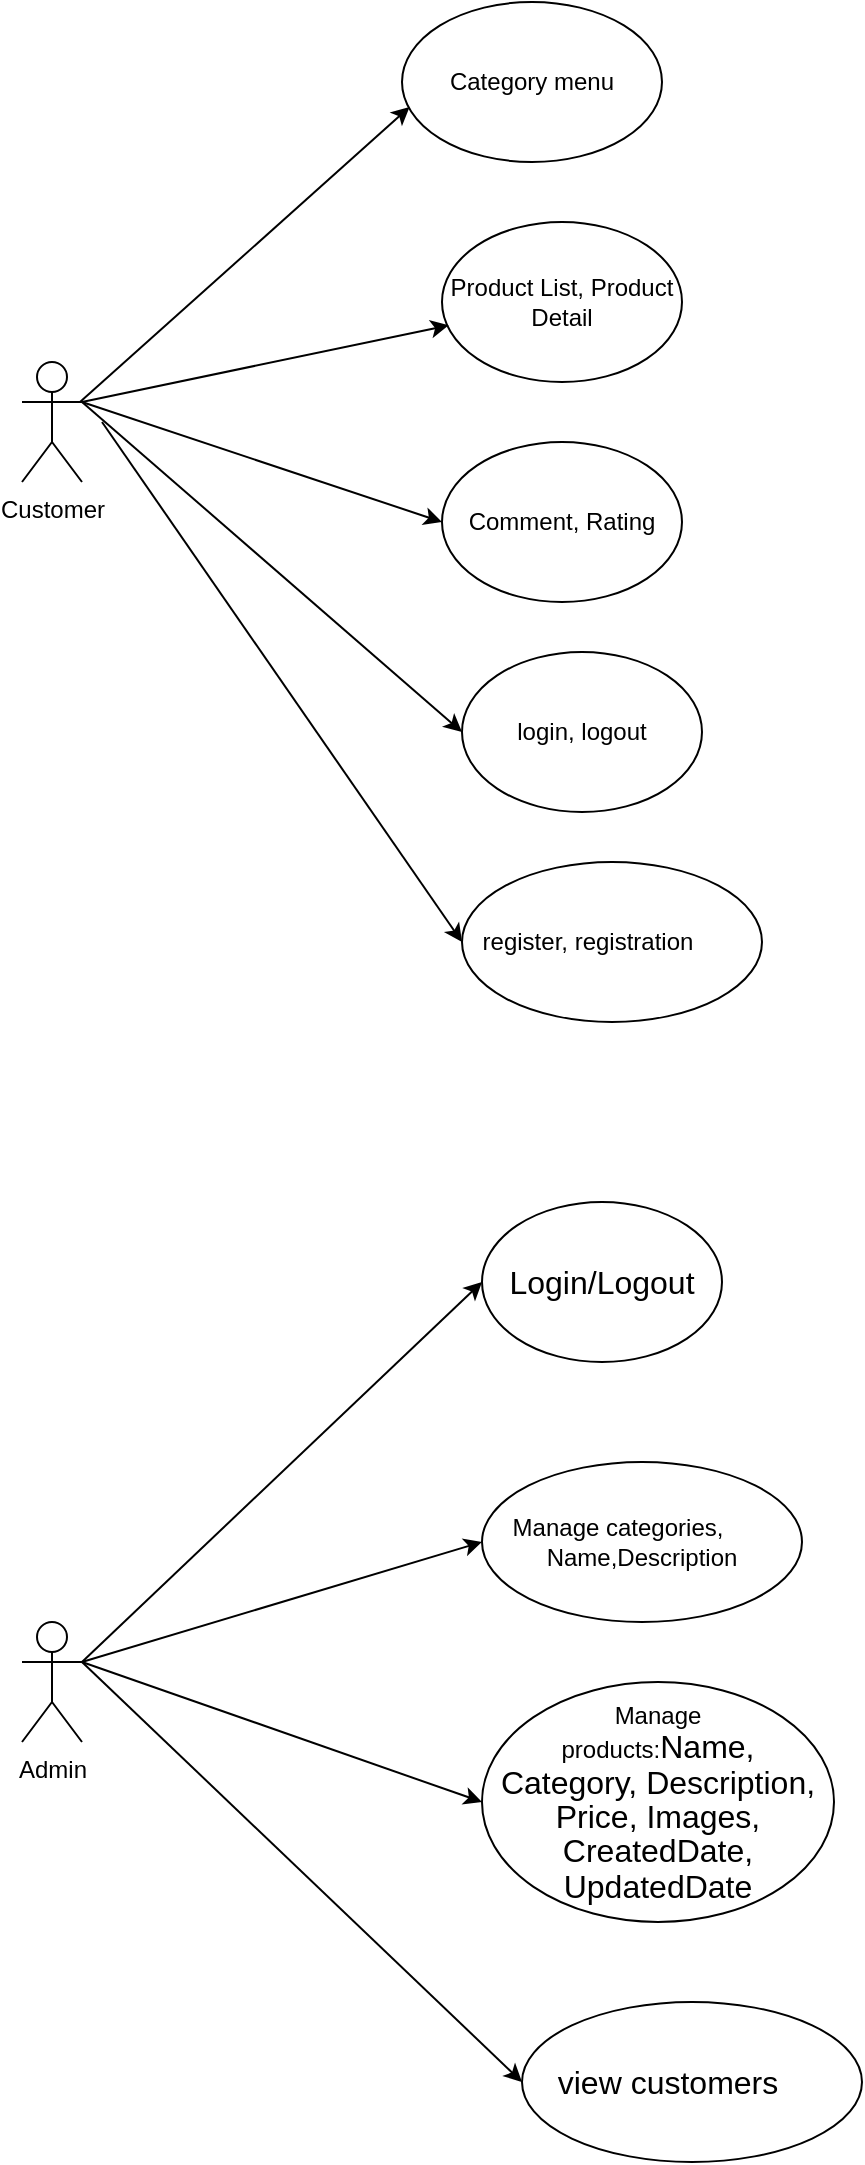 <mxfile version="20.0.1" type="device" pages="2"><diagram id="Cu400E5ci9zloGlANavD" name="Requirements"><mxGraphModel dx="1422" dy="727" grid="1" gridSize="10" guides="1" tooltips="1" connect="1" arrows="1" fold="1" page="1" pageScale="1" pageWidth="827" pageHeight="1169" math="0" shadow="0"><root><mxCell id="0"/><mxCell id="1" parent="0"/><mxCell id="WkDBqi7xBjaOEFh_6CY9-1" value="Customer" style="shape=umlActor;verticalLabelPosition=bottom;verticalAlign=top;html=1;outlineConnect=0;" parent="1" vertex="1"><mxGeometry x="170" y="440" width="30" height="60" as="geometry"/></mxCell><mxCell id="WkDBqi7xBjaOEFh_6CY9-2" value="Admin" style="shape=umlActor;verticalLabelPosition=bottom;verticalAlign=top;html=1;outlineConnect=0;" parent="1" vertex="1"><mxGeometry x="170" y="1070" width="30" height="60" as="geometry"/></mxCell><mxCell id="HoArnX0dQpMnf7hfNFHe-1" value="" style="endArrow=classic;html=1;rounded=0;entryX=0.029;entryY=0.657;entryDx=0;entryDy=0;entryPerimeter=0;" parent="1" target="HoArnX0dQpMnf7hfNFHe-2" edge="1"><mxGeometry width="50" height="50" relative="1" as="geometry"><mxPoint x="199" y="460" as="sourcePoint"/><mxPoint x="350" y="340" as="targetPoint"/></mxGeometry></mxCell><mxCell id="HoArnX0dQpMnf7hfNFHe-2" value="Category menu" style="ellipse;whiteSpace=wrap;html=1;align=center;" parent="1" vertex="1"><mxGeometry x="360" y="260" width="130" height="80" as="geometry"/></mxCell><mxCell id="HoArnX0dQpMnf7hfNFHe-3" value="Product List, Product Detail" style="ellipse;whiteSpace=wrap;html=1;" parent="1" vertex="1"><mxGeometry x="380" y="370" width="120" height="80" as="geometry"/></mxCell><mxCell id="HoArnX0dQpMnf7hfNFHe-4" value="" style="endArrow=classic;html=1;rounded=0;entryX=0.028;entryY=0.646;entryDx=0;entryDy=0;entryPerimeter=0;" parent="1" target="HoArnX0dQpMnf7hfNFHe-3" edge="1"><mxGeometry width="50" height="50" relative="1" as="geometry"><mxPoint x="200" y="460" as="sourcePoint"/><mxPoint x="270" y="440" as="targetPoint"/></mxGeometry></mxCell><mxCell id="HoArnX0dQpMnf7hfNFHe-5" value="Comment, Rating" style="ellipse;whiteSpace=wrap;html=1;" parent="1" vertex="1"><mxGeometry x="380" y="480" width="120" height="80" as="geometry"/></mxCell><mxCell id="HoArnX0dQpMnf7hfNFHe-6" value="" style="endArrow=classic;html=1;rounded=0;entryX=0;entryY=0.5;entryDx=0;entryDy=0;" parent="1" target="HoArnX0dQpMnf7hfNFHe-5" edge="1"><mxGeometry width="50" height="50" relative="1" as="geometry"><mxPoint x="200" y="460" as="sourcePoint"/><mxPoint x="340" y="490" as="targetPoint"/></mxGeometry></mxCell><mxCell id="HoArnX0dQpMnf7hfNFHe-7" value="login, logout" style="ellipse;whiteSpace=wrap;html=1;" parent="1" vertex="1"><mxGeometry x="390" y="585" width="120" height="80" as="geometry"/></mxCell><mxCell id="HoArnX0dQpMnf7hfNFHe-8" value="" style="endArrow=classic;html=1;rounded=0;exitX=1;exitY=0.333;exitDx=0;exitDy=0;exitPerimeter=0;entryX=0;entryY=0.5;entryDx=0;entryDy=0;" parent="1" source="WkDBqi7xBjaOEFh_6CY9-1" target="HoArnX0dQpMnf7hfNFHe-7" edge="1"><mxGeometry width="50" height="50" relative="1" as="geometry"><mxPoint x="290" y="580" as="sourcePoint"/><mxPoint x="340" y="530" as="targetPoint"/></mxGeometry></mxCell><mxCell id="HoArnX0dQpMnf7hfNFHe-9" value="&lt;p style=&quot;text-indent:-.25in;mso-list:l0 level1 lfo1&quot; class=&quot;MsoListParagraph&quot;&gt;register, registration&lt;/p&gt;" style="ellipse;whiteSpace=wrap;html=1;align=center;" parent="1" vertex="1"><mxGeometry x="390" y="690" width="150" height="80" as="geometry"/></mxCell><mxCell id="HoArnX0dQpMnf7hfNFHe-10" value="" style="endArrow=classic;html=1;rounded=0;entryX=0;entryY=0.5;entryDx=0;entryDy=0;" parent="1" target="HoArnX0dQpMnf7hfNFHe-9" edge="1"><mxGeometry width="50" height="50" relative="1" as="geometry"><mxPoint x="210" y="470" as="sourcePoint"/><mxPoint x="270" y="560" as="targetPoint"/></mxGeometry></mxCell><mxCell id="HoArnX0dQpMnf7hfNFHe-11" value="&lt;span style=&quot;font-size:12.0pt;line-height:107%;&lt;br/&gt;font-family:&amp;quot;Calibri&amp;quot;,sans-serif;mso-ascii-theme-font:minor-latin;mso-fareast-font-family:&lt;br/&gt;Calibri;mso-fareast-theme-font:minor-latin;mso-hansi-theme-font:minor-latin;&lt;br/&gt;mso-bidi-font-family:&amp;quot;Times New Roman&amp;quot;;mso-bidi-theme-font:minor-bidi;&lt;br/&gt;mso-ansi-language:EN-US;mso-fareast-language:EN-US;mso-bidi-language:AR-SA&quot;&gt;Login/Logout&lt;/span&gt;" style="ellipse;whiteSpace=wrap;html=1;" parent="1" vertex="1"><mxGeometry x="400" y="860" width="120" height="80" as="geometry"/></mxCell><mxCell id="HoArnX0dQpMnf7hfNFHe-12" value="&lt;p style=&quot;text-indent:-.25in;mso-list:l0 level1 lfo1&quot; class=&quot;MsoListParagraph&quot;&gt;Manage categories, Name,Description&lt;/p&gt;" style="ellipse;whiteSpace=wrap;html=1;" parent="1" vertex="1"><mxGeometry x="400" y="990" width="160" height="80" as="geometry"/></mxCell><mxCell id="HoArnX0dQpMnf7hfNFHe-13" value="&lt;span&gt;Manage&lt;br&gt;products:&lt;/span&gt;&lt;span style=&quot;font-size:12.0pt;line-height:107%;&lt;br/&gt;font-family:&amp;quot;Calibri&amp;quot;,sans-serif;mso-ascii-theme-font:minor-latin;mso-fareast-font-family:&lt;br/&gt;Calibri;mso-fareast-theme-font:minor-latin;mso-hansi-theme-font:minor-latin;&lt;br/&gt;mso-bidi-font-family:&amp;quot;Times New Roman&amp;quot;;mso-bidi-theme-font:minor-bidi;&lt;br/&gt;mso-ansi-language:EN-US;mso-fareast-language:EN-US;mso-bidi-language:AR-SA&quot;&gt;Name,&lt;br/&gt;Category, Description, Price, Images, CreatedDate, UpdatedDate&lt;/span&gt;" style="ellipse;whiteSpace=wrap;html=1;" parent="1" vertex="1"><mxGeometry x="400" y="1100" width="176" height="120" as="geometry"/></mxCell><mxCell id="HoArnX0dQpMnf7hfNFHe-14" value="&lt;p style=&quot;text-indent:-.25in;mso-list:l0 level1 lfo1&quot; class=&quot;MsoListParagraph&quot;&gt;&lt;span style=&quot;font-size:12.0pt;line-height:107%&quot;&gt;view customers&lt;/span&gt;&lt;/p&gt;" style="ellipse;whiteSpace=wrap;html=1;" parent="1" vertex="1"><mxGeometry x="420" y="1260" width="170" height="80" as="geometry"/></mxCell><mxCell id="HoArnX0dQpMnf7hfNFHe-15" value="" style="endArrow=classic;html=1;rounded=0;entryX=0;entryY=0.5;entryDx=0;entryDy=0;exitX=1;exitY=0.333;exitDx=0;exitDy=0;exitPerimeter=0;" parent="1" source="WkDBqi7xBjaOEFh_6CY9-2" target="HoArnX0dQpMnf7hfNFHe-11" edge="1"><mxGeometry width="50" height="50" relative="1" as="geometry"><mxPoint x="200" y="1110" as="sourcePoint"/><mxPoint x="250" y="1060" as="targetPoint"/></mxGeometry></mxCell><mxCell id="HoArnX0dQpMnf7hfNFHe-16" value="" style="endArrow=classic;html=1;rounded=0;entryX=0;entryY=0.5;entryDx=0;entryDy=0;exitX=1;exitY=0.333;exitDx=0;exitDy=0;exitPerimeter=0;" parent="1" source="WkDBqi7xBjaOEFh_6CY9-2" target="HoArnX0dQpMnf7hfNFHe-12" edge="1"><mxGeometry width="50" height="50" relative="1" as="geometry"><mxPoint x="310" y="1090" as="sourcePoint"/><mxPoint x="360" y="1040" as="targetPoint"/></mxGeometry></mxCell><mxCell id="HoArnX0dQpMnf7hfNFHe-17" value="" style="endArrow=classic;html=1;rounded=0;entryX=0;entryY=0.5;entryDx=0;entryDy=0;exitX=1;exitY=0.333;exitDx=0;exitDy=0;exitPerimeter=0;" parent="1" source="WkDBqi7xBjaOEFh_6CY9-2" target="HoArnX0dQpMnf7hfNFHe-13" edge="1"><mxGeometry width="50" height="50" relative="1" as="geometry"><mxPoint x="230" y="1190" as="sourcePoint"/><mxPoint x="280" y="1140" as="targetPoint"/></mxGeometry></mxCell><mxCell id="HoArnX0dQpMnf7hfNFHe-18" value="" style="endArrow=classic;html=1;rounded=0;entryX=0;entryY=0.5;entryDx=0;entryDy=0;exitX=1;exitY=0.333;exitDx=0;exitDy=0;exitPerimeter=0;" parent="1" source="WkDBqi7xBjaOEFh_6CY9-2" target="HoArnX0dQpMnf7hfNFHe-14" edge="1"><mxGeometry width="50" height="50" relative="1" as="geometry"><mxPoint x="270" y="1330" as="sourcePoint"/><mxPoint x="320" y="1280" as="targetPoint"/></mxGeometry></mxCell></root></mxGraphModel></diagram><diagram id="KN88oH8twPdrCEdoy_E6" name="Entity"><mxGraphModel dx="1422" dy="727" grid="1" gridSize="10" guides="1" tooltips="1" connect="1" arrows="1" fold="1" page="1" pageScale="1" pageWidth="827" pageHeight="1169" math="0" shadow="0"><root><mxCell id="0"/><mxCell id="1" parent="0"/><mxCell id="UZqtg6xPMMoDz46Rg-Ut-1" value="Customer" style="shape=table;startSize=30;container=1;collapsible=1;childLayout=tableLayout;fixedRows=1;rowLines=0;fontStyle=1;align=center;resizeLast=1;" parent="1" vertex="1"><mxGeometry x="60" y="140" width="180" height="190" as="geometry"/></mxCell><mxCell id="UZqtg6xPMMoDz46Rg-Ut-2" value="" style="shape=tableRow;horizontal=0;startSize=0;swimlaneHead=0;swimlaneBody=0;fillColor=none;collapsible=0;dropTarget=0;points=[[0,0.5],[1,0.5]];portConstraint=eastwest;top=0;left=0;right=0;bottom=1;" parent="UZqtg6xPMMoDz46Rg-Ut-1" vertex="1"><mxGeometry y="30" width="180" height="30" as="geometry"/></mxCell><mxCell id="UZqtg6xPMMoDz46Rg-Ut-3" value="PK" style="shape=partialRectangle;connectable=0;fillColor=none;top=0;left=0;bottom=0;right=0;fontStyle=1;overflow=hidden;" parent="UZqtg6xPMMoDz46Rg-Ut-2" vertex="1"><mxGeometry width="30" height="30" as="geometry"><mxRectangle width="30" height="30" as="alternateBounds"/></mxGeometry></mxCell><mxCell id="UZqtg6xPMMoDz46Rg-Ut-4" value="Username" style="shape=partialRectangle;connectable=0;fillColor=none;top=0;left=0;bottom=0;right=0;align=left;spacingLeft=6;fontStyle=5;overflow=hidden;" parent="UZqtg6xPMMoDz46Rg-Ut-2" vertex="1"><mxGeometry x="30" width="150" height="30" as="geometry"><mxRectangle width="150" height="30" as="alternateBounds"/></mxGeometry></mxCell><mxCell id="UZqtg6xPMMoDz46Rg-Ut-5" value="" style="shape=tableRow;horizontal=0;startSize=0;swimlaneHead=0;swimlaneBody=0;fillColor=none;collapsible=0;dropTarget=0;points=[[0,0.5],[1,0.5]];portConstraint=eastwest;top=0;left=0;right=0;bottom=0;" parent="UZqtg6xPMMoDz46Rg-Ut-1" vertex="1"><mxGeometry y="60" width="180" height="30" as="geometry"/></mxCell><mxCell id="UZqtg6xPMMoDz46Rg-Ut-6" value="" style="shape=partialRectangle;connectable=0;fillColor=none;top=0;left=0;bottom=0;right=0;editable=1;overflow=hidden;" parent="UZqtg6xPMMoDz46Rg-Ut-5" vertex="1"><mxGeometry width="30" height="30" as="geometry"><mxRectangle width="30" height="30" as="alternateBounds"/></mxGeometry></mxCell><mxCell id="UZqtg6xPMMoDz46Rg-Ut-7" value="password" style="shape=partialRectangle;connectable=0;fillColor=none;top=0;left=0;bottom=0;right=0;align=left;spacingLeft=6;overflow=hidden;" parent="UZqtg6xPMMoDz46Rg-Ut-5" vertex="1"><mxGeometry x="30" width="150" height="30" as="geometry"><mxRectangle width="150" height="30" as="alternateBounds"/></mxGeometry></mxCell><mxCell id="UZqtg6xPMMoDz46Rg-Ut-8" value="" style="shape=tableRow;horizontal=0;startSize=0;swimlaneHead=0;swimlaneBody=0;fillColor=none;collapsible=0;dropTarget=0;points=[[0,0.5],[1,0.5]];portConstraint=eastwest;top=0;left=0;right=0;bottom=0;" parent="UZqtg6xPMMoDz46Rg-Ut-1" vertex="1"><mxGeometry y="90" width="180" height="30" as="geometry"/></mxCell><mxCell id="UZqtg6xPMMoDz46Rg-Ut-9" value="" style="shape=partialRectangle;connectable=0;fillColor=none;top=0;left=0;bottom=0;right=0;editable=1;overflow=hidden;" parent="UZqtg6xPMMoDz46Rg-Ut-8" vertex="1"><mxGeometry width="30" height="30" as="geometry"><mxRectangle width="30" height="30" as="alternateBounds"/></mxGeometry></mxCell><mxCell id="UZqtg6xPMMoDz46Rg-Ut-10" value="Active" style="shape=partialRectangle;connectable=0;fillColor=none;top=0;left=0;bottom=0;right=0;align=left;spacingLeft=6;overflow=hidden;" parent="UZqtg6xPMMoDz46Rg-Ut-8" vertex="1"><mxGeometry x="30" width="150" height="30" as="geometry"><mxRectangle width="150" height="30" as="alternateBounds"/></mxGeometry></mxCell><mxCell id="UZqtg6xPMMoDz46Rg-Ut-11" value="" style="shape=tableRow;horizontal=0;startSize=0;swimlaneHead=0;swimlaneBody=0;fillColor=none;collapsible=0;dropTarget=0;points=[[0,0.5],[1,0.5]];portConstraint=eastwest;top=0;left=0;right=0;bottom=0;" parent="UZqtg6xPMMoDz46Rg-Ut-1" vertex="1"><mxGeometry y="120" width="180" height="30" as="geometry"/></mxCell><mxCell id="UZqtg6xPMMoDz46Rg-Ut-12" value="" style="shape=partialRectangle;connectable=0;fillColor=none;top=0;left=0;bottom=0;right=0;editable=1;overflow=hidden;" parent="UZqtg6xPMMoDz46Rg-Ut-11" vertex="1"><mxGeometry width="30" height="30" as="geometry"><mxRectangle width="30" height="30" as="alternateBounds"/></mxGeometry></mxCell><mxCell id="UZqtg6xPMMoDz46Rg-Ut-13" value="Admin" style="shape=partialRectangle;connectable=0;fillColor=none;top=0;left=0;bottom=0;right=0;align=left;spacingLeft=6;overflow=hidden;" parent="UZqtg6xPMMoDz46Rg-Ut-11" vertex="1"><mxGeometry x="30" width="150" height="30" as="geometry"><mxRectangle width="150" height="30" as="alternateBounds"/></mxGeometry></mxCell><mxCell id="DOjdBwhhN2OBzWz2_zPS-1" value="" style="shape=tableRow;horizontal=0;startSize=0;swimlaneHead=0;swimlaneBody=0;fillColor=none;collapsible=0;dropTarget=0;points=[[0,0.5],[1,0.5]];portConstraint=eastwest;top=0;left=0;right=0;bottom=0;" vertex="1" parent="UZqtg6xPMMoDz46Rg-Ut-1"><mxGeometry y="150" width="180" height="30" as="geometry"/></mxCell><mxCell id="DOjdBwhhN2OBzWz2_zPS-2" value="" style="shape=partialRectangle;connectable=0;fillColor=none;top=0;left=0;bottom=0;right=0;editable=1;overflow=hidden;" vertex="1" parent="DOjdBwhhN2OBzWz2_zPS-1"><mxGeometry width="30" height="30" as="geometry"><mxRectangle width="30" height="30" as="alternateBounds"/></mxGeometry></mxCell><mxCell id="DOjdBwhhN2OBzWz2_zPS-3" value="Full Name" style="shape=partialRectangle;connectable=0;fillColor=none;top=0;left=0;bottom=0;right=0;align=left;spacingLeft=6;overflow=hidden;" vertex="1" parent="DOjdBwhhN2OBzWz2_zPS-1"><mxGeometry x="30" width="150" height="30" as="geometry"><mxRectangle width="150" height="30" as="alternateBounds"/></mxGeometry></mxCell><mxCell id="UZqtg6xPMMoDz46Rg-Ut-14" value="Product" style="shape=table;startSize=30;container=1;collapsible=1;childLayout=tableLayout;fixedRows=1;rowLines=0;fontStyle=1;align=center;resizeLast=1;" parent="1" vertex="1"><mxGeometry x="680" y="110" width="180" height="365" as="geometry"/></mxCell><mxCell id="UZqtg6xPMMoDz46Rg-Ut-15" value="" style="shape=tableRow;horizontal=0;startSize=0;swimlaneHead=0;swimlaneBody=0;fillColor=none;collapsible=0;dropTarget=0;points=[[0,0.5],[1,0.5]];portConstraint=eastwest;top=0;left=0;right=0;bottom=1;" parent="UZqtg6xPMMoDz46Rg-Ut-14" vertex="1"><mxGeometry y="30" width="180" height="30" as="geometry"/></mxCell><mxCell id="UZqtg6xPMMoDz46Rg-Ut-16" value="PK" style="shape=partialRectangle;connectable=0;fillColor=none;top=0;left=0;bottom=0;right=0;fontStyle=1;overflow=hidden;" parent="UZqtg6xPMMoDz46Rg-Ut-15" vertex="1"><mxGeometry width="30" height="30" as="geometry"><mxRectangle width="30" height="30" as="alternateBounds"/></mxGeometry></mxCell><mxCell id="UZqtg6xPMMoDz46Rg-Ut-17" value="ProductID" style="shape=partialRectangle;connectable=0;fillColor=none;top=0;left=0;bottom=0;right=0;align=left;spacingLeft=6;fontStyle=5;overflow=hidden;" parent="UZqtg6xPMMoDz46Rg-Ut-15" vertex="1"><mxGeometry x="30" width="150" height="30" as="geometry"><mxRectangle width="150" height="30" as="alternateBounds"/></mxGeometry></mxCell><mxCell id="UZqtg6xPMMoDz46Rg-Ut-18" value="" style="shape=tableRow;horizontal=0;startSize=0;swimlaneHead=0;swimlaneBody=0;fillColor=none;collapsible=0;dropTarget=0;points=[[0,0.5],[1,0.5]];portConstraint=eastwest;top=0;left=0;right=0;bottom=0;" parent="UZqtg6xPMMoDz46Rg-Ut-14" vertex="1"><mxGeometry y="60" width="180" height="30" as="geometry"/></mxCell><mxCell id="UZqtg6xPMMoDz46Rg-Ut-19" value="" style="shape=partialRectangle;connectable=0;fillColor=none;top=0;left=0;bottom=0;right=0;editable=1;overflow=hidden;" parent="UZqtg6xPMMoDz46Rg-Ut-18" vertex="1"><mxGeometry width="30" height="30" as="geometry"><mxRectangle width="30" height="30" as="alternateBounds"/></mxGeometry></mxCell><mxCell id="UZqtg6xPMMoDz46Rg-Ut-20" value="Name" style="shape=partialRectangle;connectable=0;fillColor=none;top=0;left=0;bottom=0;right=0;align=left;spacingLeft=6;overflow=hidden;" parent="UZqtg6xPMMoDz46Rg-Ut-18" vertex="1"><mxGeometry x="30" width="150" height="30" as="geometry"><mxRectangle width="150" height="30" as="alternateBounds"/></mxGeometry></mxCell><mxCell id="UZqtg6xPMMoDz46Rg-Ut-21" value="" style="shape=tableRow;horizontal=0;startSize=0;swimlaneHead=0;swimlaneBody=0;fillColor=none;collapsible=0;dropTarget=0;points=[[0,0.5],[1,0.5]];portConstraint=eastwest;top=0;left=0;right=0;bottom=0;" parent="UZqtg6xPMMoDz46Rg-Ut-14" vertex="1"><mxGeometry y="90" width="180" height="30" as="geometry"/></mxCell><mxCell id="UZqtg6xPMMoDz46Rg-Ut-22" value="FK" style="shape=partialRectangle;connectable=0;fillColor=none;top=0;left=0;bottom=0;right=0;editable=1;overflow=hidden;" parent="UZqtg6xPMMoDz46Rg-Ut-21" vertex="1"><mxGeometry width="30" height="30" as="geometry"><mxRectangle width="30" height="30" as="alternateBounds"/></mxGeometry></mxCell><mxCell id="UZqtg6xPMMoDz46Rg-Ut-23" value="Category" style="shape=partialRectangle;connectable=0;fillColor=none;top=0;left=0;bottom=0;right=0;align=left;spacingLeft=6;overflow=hidden;" parent="UZqtg6xPMMoDz46Rg-Ut-21" vertex="1"><mxGeometry x="30" width="150" height="30" as="geometry"><mxRectangle width="150" height="30" as="alternateBounds"/></mxGeometry></mxCell><mxCell id="UZqtg6xPMMoDz46Rg-Ut-24" value="" style="shape=tableRow;horizontal=0;startSize=0;swimlaneHead=0;swimlaneBody=0;fillColor=none;collapsible=0;dropTarget=0;points=[[0,0.5],[1,0.5]];portConstraint=eastwest;top=0;left=0;right=0;bottom=0;" parent="UZqtg6xPMMoDz46Rg-Ut-14" vertex="1"><mxGeometry y="120" width="180" height="30" as="geometry"/></mxCell><mxCell id="UZqtg6xPMMoDz46Rg-Ut-25" value="" style="shape=partialRectangle;connectable=0;fillColor=none;top=0;left=0;bottom=0;right=0;editable=1;overflow=hidden;" parent="UZqtg6xPMMoDz46Rg-Ut-24" vertex="1"><mxGeometry width="30" height="30" as="geometry"><mxRectangle width="30" height="30" as="alternateBounds"/></mxGeometry></mxCell><mxCell id="UZqtg6xPMMoDz46Rg-Ut-26" value="Price" style="shape=partialRectangle;connectable=0;fillColor=none;top=0;left=0;bottom=0;right=0;align=left;spacingLeft=6;overflow=hidden;" parent="UZqtg6xPMMoDz46Rg-Ut-24" vertex="1"><mxGeometry x="30" width="150" height="30" as="geometry"><mxRectangle width="150" height="30" as="alternateBounds"/></mxGeometry></mxCell><mxCell id="UZqtg6xPMMoDz46Rg-Ut-88" value="" style="shape=tableRow;horizontal=0;startSize=0;swimlaneHead=0;swimlaneBody=0;fillColor=none;collapsible=0;dropTarget=0;points=[[0,0.5],[1,0.5]];portConstraint=eastwest;top=0;left=0;right=0;bottom=0;" parent="UZqtg6xPMMoDz46Rg-Ut-14" vertex="1"><mxGeometry y="150" width="180" height="30" as="geometry"/></mxCell><mxCell id="UZqtg6xPMMoDz46Rg-Ut-89" value="" style="shape=partialRectangle;connectable=0;fillColor=none;top=0;left=0;bottom=0;right=0;editable=1;overflow=hidden;" parent="UZqtg6xPMMoDz46Rg-Ut-88" vertex="1"><mxGeometry width="30" height="30" as="geometry"><mxRectangle width="30" height="30" as="alternateBounds"/></mxGeometry></mxCell><mxCell id="UZqtg6xPMMoDz46Rg-Ut-90" value="Quantity" style="shape=partialRectangle;connectable=0;fillColor=none;top=0;left=0;bottom=0;right=0;align=left;spacingLeft=6;overflow=hidden;" parent="UZqtg6xPMMoDz46Rg-Ut-88" vertex="1"><mxGeometry x="30" width="150" height="30" as="geometry"><mxRectangle width="150" height="30" as="alternateBounds"/></mxGeometry></mxCell><mxCell id="UZqtg6xPMMoDz46Rg-Ut-53" value="" style="shape=tableRow;horizontal=0;startSize=0;swimlaneHead=0;swimlaneBody=0;fillColor=none;collapsible=0;dropTarget=0;points=[[0,0.5],[1,0.5]];portConstraint=eastwest;top=0;left=0;right=0;bottom=0;" parent="UZqtg6xPMMoDz46Rg-Ut-14" vertex="1"><mxGeometry y="180" width="180" height="30" as="geometry"/></mxCell><mxCell id="UZqtg6xPMMoDz46Rg-Ut-54" value="" style="shape=partialRectangle;connectable=0;fillColor=none;top=0;left=0;bottom=0;right=0;editable=1;overflow=hidden;" parent="UZqtg6xPMMoDz46Rg-Ut-53" vertex="1"><mxGeometry width="30" height="30" as="geometry"><mxRectangle width="30" height="30" as="alternateBounds"/></mxGeometry></mxCell><mxCell id="UZqtg6xPMMoDz46Rg-Ut-55" value="Images" style="shape=partialRectangle;connectable=0;fillColor=none;top=0;left=0;bottom=0;right=0;align=left;spacingLeft=6;overflow=hidden;" parent="UZqtg6xPMMoDz46Rg-Ut-53" vertex="1"><mxGeometry x="30" width="150" height="30" as="geometry"><mxRectangle width="150" height="30" as="alternateBounds"/></mxGeometry></mxCell><mxCell id="UZqtg6xPMMoDz46Rg-Ut-56" value="" style="shape=tableRow;horizontal=0;startSize=0;swimlaneHead=0;swimlaneBody=0;fillColor=none;collapsible=0;dropTarget=0;points=[[0,0.5],[1,0.5]];portConstraint=eastwest;top=0;left=0;right=0;bottom=0;" parent="UZqtg6xPMMoDz46Rg-Ut-14" vertex="1"><mxGeometry y="210" width="180" height="30" as="geometry"/></mxCell><mxCell id="UZqtg6xPMMoDz46Rg-Ut-57" value="" style="shape=partialRectangle;connectable=0;fillColor=none;top=0;left=0;bottom=0;right=0;editable=1;overflow=hidden;" parent="UZqtg6xPMMoDz46Rg-Ut-56" vertex="1"><mxGeometry width="30" height="30" as="geometry"><mxRectangle width="30" height="30" as="alternateBounds"/></mxGeometry></mxCell><mxCell id="UZqtg6xPMMoDz46Rg-Ut-58" value="Created date" style="shape=partialRectangle;connectable=0;fillColor=none;top=0;left=0;bottom=0;right=0;align=left;spacingLeft=6;overflow=hidden;" parent="UZqtg6xPMMoDz46Rg-Ut-56" vertex="1"><mxGeometry x="30" width="150" height="30" as="geometry"><mxRectangle width="150" height="30" as="alternateBounds"/></mxGeometry></mxCell><mxCell id="UZqtg6xPMMoDz46Rg-Ut-59" value="" style="shape=tableRow;horizontal=0;startSize=0;swimlaneHead=0;swimlaneBody=0;fillColor=none;collapsible=0;dropTarget=0;points=[[0,0.5],[1,0.5]];portConstraint=eastwest;top=0;left=0;right=0;bottom=0;" parent="UZqtg6xPMMoDz46Rg-Ut-14" vertex="1"><mxGeometry y="240" width="180" height="30" as="geometry"/></mxCell><mxCell id="UZqtg6xPMMoDz46Rg-Ut-60" value="" style="shape=partialRectangle;connectable=0;fillColor=none;top=0;left=0;bottom=0;right=0;editable=1;overflow=hidden;" parent="UZqtg6xPMMoDz46Rg-Ut-59" vertex="1"><mxGeometry width="30" height="30" as="geometry"><mxRectangle width="30" height="30" as="alternateBounds"/></mxGeometry></mxCell><mxCell id="UZqtg6xPMMoDz46Rg-Ut-61" value="Updated date" style="shape=partialRectangle;connectable=0;fillColor=none;top=0;left=0;bottom=0;right=0;align=left;spacingLeft=6;overflow=hidden;" parent="UZqtg6xPMMoDz46Rg-Ut-59" vertex="1"><mxGeometry x="30" width="150" height="30" as="geometry"><mxRectangle width="150" height="30" as="alternateBounds"/></mxGeometry></mxCell><mxCell id="UZqtg6xPMMoDz46Rg-Ut-62" value="" style="shape=tableRow;horizontal=0;startSize=0;swimlaneHead=0;swimlaneBody=0;fillColor=none;collapsible=0;dropTarget=0;points=[[0,0.5],[1,0.5]];portConstraint=eastwest;top=0;left=0;right=0;bottom=0;" parent="UZqtg6xPMMoDz46Rg-Ut-14" vertex="1"><mxGeometry y="270" width="180" height="30" as="geometry"/></mxCell><mxCell id="UZqtg6xPMMoDz46Rg-Ut-63" value="" style="shape=partialRectangle;connectable=0;fillColor=none;top=0;left=0;bottom=0;right=0;editable=1;overflow=hidden;" parent="UZqtg6xPMMoDz46Rg-Ut-62" vertex="1"><mxGeometry width="30" height="30" as="geometry"><mxRectangle width="30" height="30" as="alternateBounds"/></mxGeometry></mxCell><mxCell id="UZqtg6xPMMoDz46Rg-Ut-64" value="Rate" style="shape=partialRectangle;connectable=0;fillColor=none;top=0;left=0;bottom=0;right=0;align=left;spacingLeft=6;overflow=hidden;" parent="UZqtg6xPMMoDz46Rg-Ut-62" vertex="1"><mxGeometry x="30" width="150" height="30" as="geometry"><mxRectangle width="150" height="30" as="alternateBounds"/></mxGeometry></mxCell><mxCell id="UZqtg6xPMMoDz46Rg-Ut-78" value="" style="shape=tableRow;horizontal=0;startSize=0;swimlaneHead=0;swimlaneBody=0;fillColor=none;collapsible=0;dropTarget=0;points=[[0,0.5],[1,0.5]];portConstraint=eastwest;top=0;left=0;right=0;bottom=0;" parent="UZqtg6xPMMoDz46Rg-Ut-14" vertex="1"><mxGeometry y="300" width="180" height="30" as="geometry"/></mxCell><mxCell id="UZqtg6xPMMoDz46Rg-Ut-79" value="" style="shape=partialRectangle;connectable=0;fillColor=none;top=0;left=0;bottom=0;right=0;editable=1;overflow=hidden;" parent="UZqtg6xPMMoDz46Rg-Ut-78" vertex="1"><mxGeometry width="30" height="30" as="geometry"><mxRectangle width="30" height="30" as="alternateBounds"/></mxGeometry></mxCell><mxCell id="UZqtg6xPMMoDz46Rg-Ut-80" value="Active" style="shape=partialRectangle;connectable=0;fillColor=none;top=0;left=0;bottom=0;right=0;align=left;spacingLeft=6;overflow=hidden;" parent="UZqtg6xPMMoDz46Rg-Ut-78" vertex="1"><mxGeometry x="30" width="150" height="30" as="geometry"><mxRectangle width="150" height="30" as="alternateBounds"/></mxGeometry></mxCell><mxCell id="UZqtg6xPMMoDz46Rg-Ut-27" value="Category" style="shape=table;startSize=30;container=1;collapsible=1;childLayout=tableLayout;fixedRows=1;rowLines=0;fontStyle=1;align=center;resizeLast=1;" parent="1" vertex="1"><mxGeometry x="70" y="410" width="180" height="160" as="geometry"/></mxCell><mxCell id="UZqtg6xPMMoDz46Rg-Ut-28" value="" style="shape=tableRow;horizontal=0;startSize=0;swimlaneHead=0;swimlaneBody=0;fillColor=none;collapsible=0;dropTarget=0;points=[[0,0.5],[1,0.5]];portConstraint=eastwest;top=0;left=0;right=0;bottom=1;" parent="UZqtg6xPMMoDz46Rg-Ut-27" vertex="1"><mxGeometry y="30" width="180" height="30" as="geometry"/></mxCell><mxCell id="UZqtg6xPMMoDz46Rg-Ut-29" value="PK" style="shape=partialRectangle;connectable=0;fillColor=none;top=0;left=0;bottom=0;right=0;fontStyle=1;overflow=hidden;" parent="UZqtg6xPMMoDz46Rg-Ut-28" vertex="1"><mxGeometry width="30" height="30" as="geometry"><mxRectangle width="30" height="30" as="alternateBounds"/></mxGeometry></mxCell><mxCell id="UZqtg6xPMMoDz46Rg-Ut-30" value="Category ID" style="shape=partialRectangle;connectable=0;fillColor=none;top=0;left=0;bottom=0;right=0;align=left;spacingLeft=6;fontStyle=5;overflow=hidden;" parent="UZqtg6xPMMoDz46Rg-Ut-28" vertex="1"><mxGeometry x="30" width="150" height="30" as="geometry"><mxRectangle width="150" height="30" as="alternateBounds"/></mxGeometry></mxCell><mxCell id="UZqtg6xPMMoDz46Rg-Ut-31" value="" style="shape=tableRow;horizontal=0;startSize=0;swimlaneHead=0;swimlaneBody=0;fillColor=none;collapsible=0;dropTarget=0;points=[[0,0.5],[1,0.5]];portConstraint=eastwest;top=0;left=0;right=0;bottom=0;" parent="UZqtg6xPMMoDz46Rg-Ut-27" vertex="1"><mxGeometry y="60" width="180" height="30" as="geometry"/></mxCell><mxCell id="UZqtg6xPMMoDz46Rg-Ut-32" value="" style="shape=partialRectangle;connectable=0;fillColor=none;top=0;left=0;bottom=0;right=0;editable=1;overflow=hidden;" parent="UZqtg6xPMMoDz46Rg-Ut-31" vertex="1"><mxGeometry width="30" height="30" as="geometry"><mxRectangle width="30" height="30" as="alternateBounds"/></mxGeometry></mxCell><mxCell id="UZqtg6xPMMoDz46Rg-Ut-33" value="Name" style="shape=partialRectangle;connectable=0;fillColor=none;top=0;left=0;bottom=0;right=0;align=left;spacingLeft=6;overflow=hidden;" parent="UZqtg6xPMMoDz46Rg-Ut-31" vertex="1"><mxGeometry x="30" width="150" height="30" as="geometry"><mxRectangle width="150" height="30" as="alternateBounds"/></mxGeometry></mxCell><mxCell id="UZqtg6xPMMoDz46Rg-Ut-34" value="" style="shape=tableRow;horizontal=0;startSize=0;swimlaneHead=0;swimlaneBody=0;fillColor=none;collapsible=0;dropTarget=0;points=[[0,0.5],[1,0.5]];portConstraint=eastwest;top=0;left=0;right=0;bottom=0;" parent="UZqtg6xPMMoDz46Rg-Ut-27" vertex="1"><mxGeometry y="90" width="180" height="30" as="geometry"/></mxCell><mxCell id="UZqtg6xPMMoDz46Rg-Ut-35" value="" style="shape=partialRectangle;connectable=0;fillColor=none;top=0;left=0;bottom=0;right=0;editable=1;overflow=hidden;" parent="UZqtg6xPMMoDz46Rg-Ut-34" vertex="1"><mxGeometry width="30" height="30" as="geometry"><mxRectangle width="30" height="30" as="alternateBounds"/></mxGeometry></mxCell><mxCell id="UZqtg6xPMMoDz46Rg-Ut-36" value="Description" style="shape=partialRectangle;connectable=0;fillColor=none;top=0;left=0;bottom=0;right=0;align=left;spacingLeft=6;overflow=hidden;" parent="UZqtg6xPMMoDz46Rg-Ut-34" vertex="1"><mxGeometry x="30" width="150" height="30" as="geometry"><mxRectangle width="150" height="30" as="alternateBounds"/></mxGeometry></mxCell><mxCell id="UZqtg6xPMMoDz46Rg-Ut-37" value="" style="shape=tableRow;horizontal=0;startSize=0;swimlaneHead=0;swimlaneBody=0;fillColor=none;collapsible=0;dropTarget=0;points=[[0,0.5],[1,0.5]];portConstraint=eastwest;top=0;left=0;right=0;bottom=0;" parent="UZqtg6xPMMoDz46Rg-Ut-27" vertex="1"><mxGeometry y="120" width="180" height="30" as="geometry"/></mxCell><mxCell id="UZqtg6xPMMoDz46Rg-Ut-38" value="" style="shape=partialRectangle;connectable=0;fillColor=none;top=0;left=0;bottom=0;right=0;editable=1;overflow=hidden;" parent="UZqtg6xPMMoDz46Rg-Ut-37" vertex="1"><mxGeometry width="30" height="30" as="geometry"><mxRectangle width="30" height="30" as="alternateBounds"/></mxGeometry></mxCell><mxCell id="UZqtg6xPMMoDz46Rg-Ut-39" value="Active" style="shape=partialRectangle;connectable=0;fillColor=none;top=0;left=0;bottom=0;right=0;align=left;spacingLeft=6;overflow=hidden;" parent="UZqtg6xPMMoDz46Rg-Ut-37" vertex="1"><mxGeometry x="30" width="150" height="30" as="geometry"><mxRectangle width="150" height="30" as="alternateBounds"/></mxGeometry></mxCell><mxCell id="UZqtg6xPMMoDz46Rg-Ut-65" value="Rate" style="shape=table;startSize=30;container=1;collapsible=1;childLayout=tableLayout;fixedRows=1;rowLines=0;fontStyle=1;align=center;resizeLast=1;" parent="1" vertex="1"><mxGeometry x="360" y="410" width="180" height="190" as="geometry"/></mxCell><mxCell id="UZqtg6xPMMoDz46Rg-Ut-66" value="" style="shape=tableRow;horizontal=0;startSize=0;swimlaneHead=0;swimlaneBody=0;fillColor=none;collapsible=0;dropTarget=0;points=[[0,0.5],[1,0.5]];portConstraint=eastwest;top=0;left=0;right=0;bottom=1;" parent="UZqtg6xPMMoDz46Rg-Ut-65" vertex="1"><mxGeometry y="30" width="180" height="30" as="geometry"/></mxCell><mxCell id="UZqtg6xPMMoDz46Rg-Ut-67" value="PK" style="shape=partialRectangle;connectable=0;fillColor=none;top=0;left=0;bottom=0;right=0;fontStyle=1;overflow=hidden;" parent="UZqtg6xPMMoDz46Rg-Ut-66" vertex="1"><mxGeometry width="30" height="30" as="geometry"><mxRectangle width="30" height="30" as="alternateBounds"/></mxGeometry></mxCell><mxCell id="UZqtg6xPMMoDz46Rg-Ut-68" value="Rate ID" style="shape=partialRectangle;connectable=0;fillColor=none;top=0;left=0;bottom=0;right=0;align=left;spacingLeft=6;fontStyle=5;overflow=hidden;" parent="UZqtg6xPMMoDz46Rg-Ut-66" vertex="1"><mxGeometry x="30" width="150" height="30" as="geometry"><mxRectangle width="150" height="30" as="alternateBounds"/></mxGeometry></mxCell><mxCell id="UZqtg6xPMMoDz46Rg-Ut-69" value="" style="shape=tableRow;horizontal=0;startSize=0;swimlaneHead=0;swimlaneBody=0;fillColor=none;collapsible=0;dropTarget=0;points=[[0,0.5],[1,0.5]];portConstraint=eastwest;top=0;left=0;right=0;bottom=0;" parent="UZqtg6xPMMoDz46Rg-Ut-65" vertex="1"><mxGeometry y="60" width="180" height="30" as="geometry"/></mxCell><mxCell id="UZqtg6xPMMoDz46Rg-Ut-70" value="FK" style="shape=partialRectangle;connectable=0;fillColor=none;top=0;left=0;bottom=0;right=0;editable=1;overflow=hidden;" parent="UZqtg6xPMMoDz46Rg-Ut-69" vertex="1"><mxGeometry width="30" height="30" as="geometry"><mxRectangle width="30" height="30" as="alternateBounds"/></mxGeometry></mxCell><mxCell id="UZqtg6xPMMoDz46Rg-Ut-71" value="ProductID" style="shape=partialRectangle;connectable=0;fillColor=none;top=0;left=0;bottom=0;right=0;align=left;spacingLeft=6;overflow=hidden;" parent="UZqtg6xPMMoDz46Rg-Ut-69" vertex="1"><mxGeometry x="30" width="150" height="30" as="geometry"><mxRectangle width="150" height="30" as="alternateBounds"/></mxGeometry></mxCell><mxCell id="UZqtg6xPMMoDz46Rg-Ut-72" value="" style="shape=tableRow;horizontal=0;startSize=0;swimlaneHead=0;swimlaneBody=0;fillColor=none;collapsible=0;dropTarget=0;points=[[0,0.5],[1,0.5]];portConstraint=eastwest;top=0;left=0;right=0;bottom=0;" parent="UZqtg6xPMMoDz46Rg-Ut-65" vertex="1"><mxGeometry y="90" width="180" height="30" as="geometry"/></mxCell><mxCell id="UZqtg6xPMMoDz46Rg-Ut-73" value="FK" style="shape=partialRectangle;connectable=0;fillColor=none;top=0;left=0;bottom=0;right=0;editable=1;overflow=hidden;" parent="UZqtg6xPMMoDz46Rg-Ut-72" vertex="1"><mxGeometry width="30" height="30" as="geometry"><mxRectangle width="30" height="30" as="alternateBounds"/></mxGeometry></mxCell><mxCell id="UZqtg6xPMMoDz46Rg-Ut-74" value="CustomerId" style="shape=partialRectangle;connectable=0;fillColor=none;top=0;left=0;bottom=0;right=0;align=left;spacingLeft=6;overflow=hidden;" parent="UZqtg6xPMMoDz46Rg-Ut-72" vertex="1"><mxGeometry x="30" width="150" height="30" as="geometry"><mxRectangle width="150" height="30" as="alternateBounds"/></mxGeometry></mxCell><mxCell id="UZqtg6xPMMoDz46Rg-Ut-75" value="" style="shape=tableRow;horizontal=0;startSize=0;swimlaneHead=0;swimlaneBody=0;fillColor=none;collapsible=0;dropTarget=0;points=[[0,0.5],[1,0.5]];portConstraint=eastwest;top=0;left=0;right=0;bottom=0;" parent="UZqtg6xPMMoDz46Rg-Ut-65" vertex="1"><mxGeometry y="120" width="180" height="30" as="geometry"/></mxCell><mxCell id="UZqtg6xPMMoDz46Rg-Ut-76" value="" style="shape=partialRectangle;connectable=0;fillColor=none;top=0;left=0;bottom=0;right=0;editable=1;overflow=hidden;" parent="UZqtg6xPMMoDz46Rg-Ut-75" vertex="1"><mxGeometry width="30" height="30" as="geometry"><mxRectangle width="30" height="30" as="alternateBounds"/></mxGeometry></mxCell><mxCell id="UZqtg6xPMMoDz46Rg-Ut-77" value="Comment content" style="shape=partialRectangle;connectable=0;fillColor=none;top=0;left=0;bottom=0;right=0;align=left;spacingLeft=6;overflow=hidden;" parent="UZqtg6xPMMoDz46Rg-Ut-75" vertex="1"><mxGeometry x="30" width="150" height="30" as="geometry"><mxRectangle width="150" height="30" as="alternateBounds"/></mxGeometry></mxCell><mxCell id="UZqtg6xPMMoDz46Rg-Ut-81" value="" style="shape=tableRow;horizontal=0;startSize=0;swimlaneHead=0;swimlaneBody=0;fillColor=none;collapsible=0;dropTarget=0;points=[[0,0.5],[1,0.5]];portConstraint=eastwest;top=0;left=0;right=0;bottom=0;" parent="UZqtg6xPMMoDz46Rg-Ut-65" vertex="1"><mxGeometry y="150" width="180" height="30" as="geometry"/></mxCell><mxCell id="UZqtg6xPMMoDz46Rg-Ut-82" value="" style="shape=partialRectangle;connectable=0;fillColor=none;top=0;left=0;bottom=0;right=0;editable=1;overflow=hidden;" parent="UZqtg6xPMMoDz46Rg-Ut-81" vertex="1"><mxGeometry width="30" height="30" as="geometry"><mxRectangle width="30" height="30" as="alternateBounds"/></mxGeometry></mxCell><mxCell id="UZqtg6xPMMoDz46Rg-Ut-83" value="Rate" style="shape=partialRectangle;connectable=0;fillColor=none;top=0;left=0;bottom=0;right=0;align=left;spacingLeft=6;overflow=hidden;" parent="UZqtg6xPMMoDz46Rg-Ut-81" vertex="1"><mxGeometry x="30" width="150" height="30" as="geometry"><mxRectangle width="150" height="30" as="alternateBounds"/></mxGeometry></mxCell><mxCell id="UZqtg6xPMMoDz46Rg-Ut-85" value="" style="edgeStyle=entityRelationEdgeStyle;fontSize=12;html=1;endArrow=ERoneToMany;rounded=0;entryX=0;entryY=0.5;entryDx=0;entryDy=0;exitX=1;exitY=0.5;exitDx=0;exitDy=0;" parent="1" source="UZqtg6xPMMoDz46Rg-Ut-69" target="UZqtg6xPMMoDz46Rg-Ut-15" edge="1"><mxGeometry width="100" height="100" relative="1" as="geometry"><mxPoint x="360" y="380" as="sourcePoint"/><mxPoint x="460" y="280" as="targetPoint"/></mxGeometry></mxCell><mxCell id="UZqtg6xPMMoDz46Rg-Ut-86" value="" style="edgeStyle=entityRelationEdgeStyle;fontSize=12;html=1;endArrow=ERoneToMany;rounded=0;exitX=1;exitY=0.5;exitDx=0;exitDy=0;" parent="1" source="UZqtg6xPMMoDz46Rg-Ut-28" target="UZqtg6xPMMoDz46Rg-Ut-21" edge="1"><mxGeometry width="100" height="100" relative="1" as="geometry"><mxPoint x="300" y="470" as="sourcePoint"/><mxPoint x="470" y="330" as="targetPoint"/></mxGeometry></mxCell><mxCell id="UZqtg6xPMMoDz46Rg-Ut-87" value="" style="edgeStyle=entityRelationEdgeStyle;fontSize=12;html=1;endArrow=ERoneToMany;rounded=0;exitX=1;exitY=0.5;exitDx=0;exitDy=0;entryX=0;entryY=0.5;entryDx=0;entryDy=0;" parent="1" source="UZqtg6xPMMoDz46Rg-Ut-2" target="UZqtg6xPMMoDz46Rg-Ut-72" edge="1"><mxGeometry width="100" height="100" relative="1" as="geometry"><mxPoint x="330" y="320" as="sourcePoint"/><mxPoint x="430" y="220" as="targetPoint"/></mxGeometry></mxCell></root></mxGraphModel></diagram></mxfile>